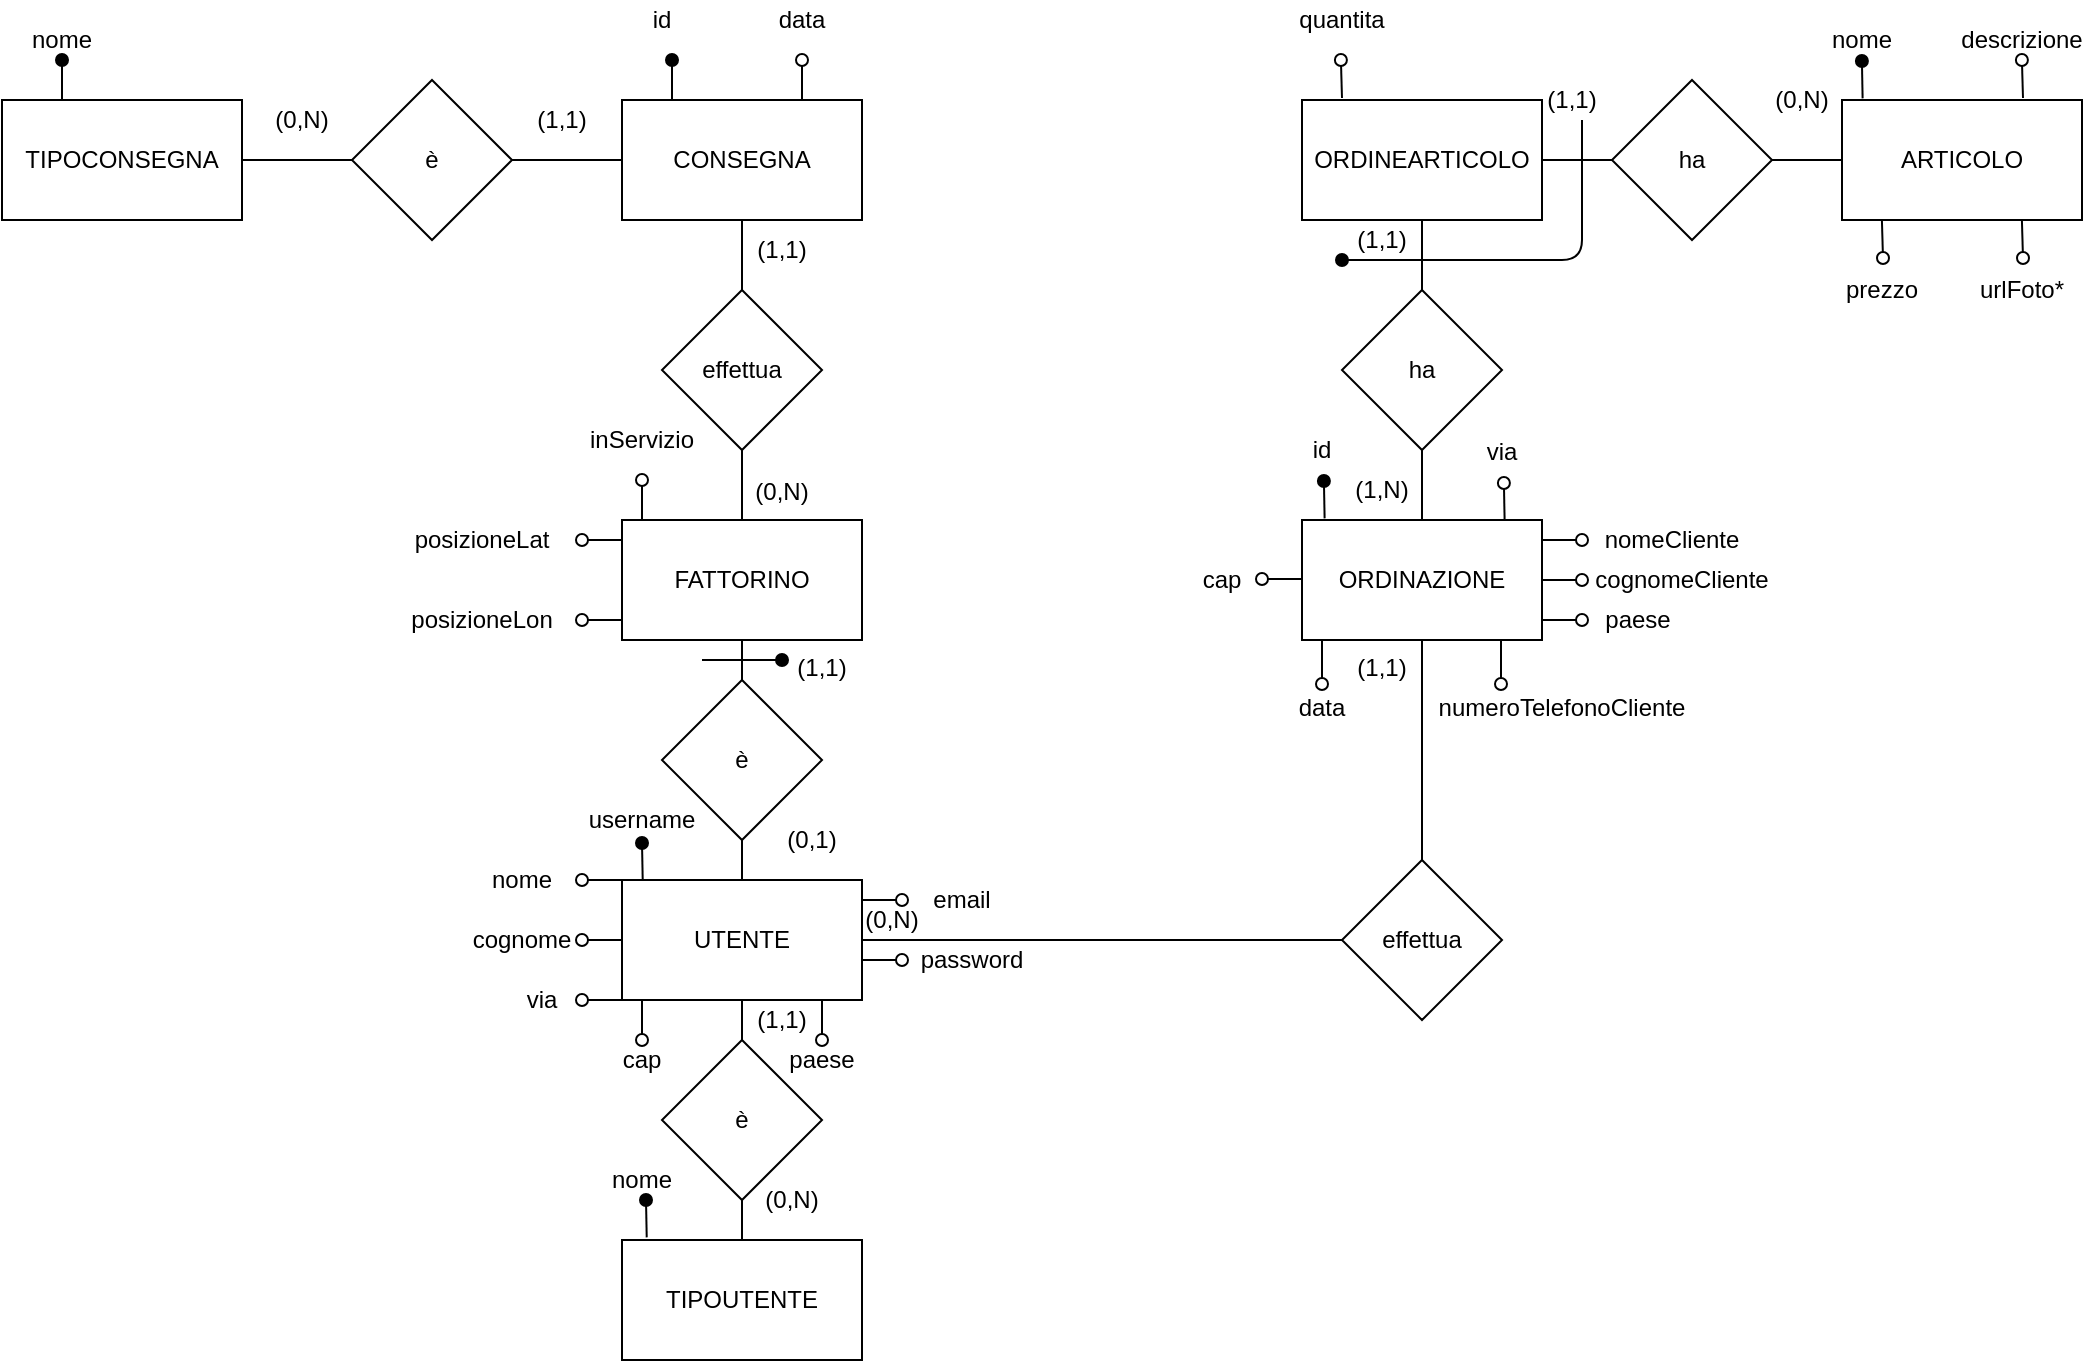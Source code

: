 <mxfile pages="1" version="11.2.8" type="device"><diagram id="e8JV9SumZmlisa8BqtZG" name="Page-1"><mxGraphModel dx="378" dy="252" grid="0" gridSize="10" guides="1" tooltips="1" connect="1" arrows="1" fold="1" page="1" pageScale="1" pageWidth="1169" pageHeight="827" math="0" shadow="0"><root><mxCell id="0"/><mxCell id="1" parent="0"/><mxCell id="w5xRA0cr135hi8hFce6X-33" value="" style="edgeStyle=orthogonalEdgeStyle;rounded=0;orthogonalLoop=1;jettySize=auto;html=1;endArrow=none;endFill=0;" parent="1" source="w5xRA0cr135hi8hFce6X-1" target="w5xRA0cr135hi8hFce6X-10" edge="1"><mxGeometry relative="1" as="geometry"/></mxCell><mxCell id="w5xRA0cr135hi8hFce6X-1" value="FATTORINO" style="rounded=0;whiteSpace=wrap;html=1;" parent="1" vertex="1"><mxGeometry x="390" y="340" width="120" height="60" as="geometry"/></mxCell><mxCell id="w5xRA0cr135hi8hFce6X-25" value="" style="edgeStyle=orthogonalEdgeStyle;rounded=0;orthogonalLoop=1;jettySize=auto;html=1;endArrow=none;endFill=0;" parent="1" source="w5xRA0cr135hi8hFce6X-2" target="w5xRA0cr135hi8hFce6X-9" edge="1"><mxGeometry relative="1" as="geometry"/></mxCell><mxCell id="w5xRA0cr135hi8hFce6X-2" value="UTENTE" style="rounded=0;whiteSpace=wrap;html=1;" parent="1" vertex="1"><mxGeometry x="390" y="520" width="120" height="60" as="geometry"/></mxCell><mxCell id="w5xRA0cr135hi8hFce6X-26" value="" style="edgeStyle=orthogonalEdgeStyle;rounded=0;orthogonalLoop=1;jettySize=auto;html=1;endArrow=none;endFill=0;" parent="1" source="w5xRA0cr135hi8hFce6X-3" target="w5xRA0cr135hi8hFce6X-9" edge="1"><mxGeometry relative="1" as="geometry"/></mxCell><mxCell id="w5xRA0cr135hi8hFce6X-3" value="TIPOUTENTE" style="rounded=0;whiteSpace=wrap;html=1;" parent="1" vertex="1"><mxGeometry x="390" y="700" width="120" height="60" as="geometry"/></mxCell><mxCell id="w5xRA0cr135hi8hFce6X-34" value="" style="edgeStyle=orthogonalEdgeStyle;rounded=0;orthogonalLoop=1;jettySize=auto;html=1;endArrow=none;endFill=0;" parent="1" source="w5xRA0cr135hi8hFce6X-4" target="w5xRA0cr135hi8hFce6X-10" edge="1"><mxGeometry relative="1" as="geometry"/></mxCell><mxCell id="w5xRA0cr135hi8hFce6X-35" value="" style="edgeStyle=orthogonalEdgeStyle;rounded=0;orthogonalLoop=1;jettySize=auto;html=1;endArrow=none;endFill=0;" parent="1" source="w5xRA0cr135hi8hFce6X-4" target="w5xRA0cr135hi8hFce6X-14" edge="1"><mxGeometry relative="1" as="geometry"/></mxCell><mxCell id="w5xRA0cr135hi8hFce6X-4" value="CONSEGNA" style="rounded=0;whiteSpace=wrap;html=1;" parent="1" vertex="1"><mxGeometry x="390" y="130" width="120" height="60" as="geometry"/></mxCell><mxCell id="w5xRA0cr135hi8hFce6X-36" value="" style="edgeStyle=orthogonalEdgeStyle;rounded=0;orthogonalLoop=1;jettySize=auto;html=1;endArrow=none;endFill=0;" parent="1" source="w5xRA0cr135hi8hFce6X-5" target="w5xRA0cr135hi8hFce6X-14" edge="1"><mxGeometry relative="1" as="geometry"/></mxCell><mxCell id="w5xRA0cr135hi8hFce6X-5" value="TIPOCONSEGNA" style="rounded=0;whiteSpace=wrap;html=1;" parent="1" vertex="1"><mxGeometry x="80" y="130" width="120" height="60" as="geometry"/></mxCell><mxCell id="w5xRA0cr135hi8hFce6X-28" value="" style="edgeStyle=orthogonalEdgeStyle;rounded=0;orthogonalLoop=1;jettySize=auto;html=1;endArrow=none;endFill=0;" parent="1" source="w5xRA0cr135hi8hFce6X-6" target="w5xRA0cr135hi8hFce6X-12" edge="1"><mxGeometry relative="1" as="geometry"/></mxCell><mxCell id="w5xRA0cr135hi8hFce6X-29" value="" style="edgeStyle=orthogonalEdgeStyle;rounded=0;orthogonalLoop=1;jettySize=auto;html=1;endArrow=none;endFill=0;" parent="1" source="w5xRA0cr135hi8hFce6X-6" target="w5xRA0cr135hi8hFce6X-16" edge="1"><mxGeometry relative="1" as="geometry"/></mxCell><mxCell id="w5xRA0cr135hi8hFce6X-6" value="ORDINAZIONE" style="rounded=0;whiteSpace=wrap;html=1;" parent="1" vertex="1"><mxGeometry x="730" y="340" width="120" height="60" as="geometry"/></mxCell><mxCell id="w5xRA0cr135hi8hFce6X-30" value="" style="edgeStyle=orthogonalEdgeStyle;rounded=0;orthogonalLoop=1;jettySize=auto;html=1;endArrow=none;endFill=0;" parent="1" source="w5xRA0cr135hi8hFce6X-7" target="w5xRA0cr135hi8hFce6X-16" edge="1"><mxGeometry relative="1" as="geometry"/></mxCell><mxCell id="w5xRA0cr135hi8hFce6X-31" value="" style="edgeStyle=orthogonalEdgeStyle;rounded=0;orthogonalLoop=1;jettySize=auto;html=1;endArrow=none;endFill=0;" parent="1" source="w5xRA0cr135hi8hFce6X-7" target="w5xRA0cr135hi8hFce6X-11" edge="1"><mxGeometry relative="1" as="geometry"/></mxCell><mxCell id="w5xRA0cr135hi8hFce6X-7" value="ORDINEARTICOLO" style="rounded=0;whiteSpace=wrap;html=1;" parent="1" vertex="1"><mxGeometry x="730" y="130" width="120" height="60" as="geometry"/></mxCell><mxCell id="w5xRA0cr135hi8hFce6X-32" value="" style="edgeStyle=orthogonalEdgeStyle;rounded=0;orthogonalLoop=1;jettySize=auto;html=1;endArrow=none;endFill=0;" parent="1" source="w5xRA0cr135hi8hFce6X-8" target="w5xRA0cr135hi8hFce6X-11" edge="1"><mxGeometry relative="1" as="geometry"/></mxCell><mxCell id="w5xRA0cr135hi8hFce6X-8" value="ARTICOLO" style="rounded=0;whiteSpace=wrap;html=1;" parent="1" vertex="1"><mxGeometry x="1000" y="130" width="120" height="60" as="geometry"/></mxCell><mxCell id="w5xRA0cr135hi8hFce6X-9" value="è" style="rhombus;whiteSpace=wrap;html=1;" parent="1" vertex="1"><mxGeometry x="410" y="600" width="80" height="80" as="geometry"/></mxCell><mxCell id="w5xRA0cr135hi8hFce6X-10" value="effettua" style="rhombus;whiteSpace=wrap;html=1;" parent="1" vertex="1"><mxGeometry x="410" y="225" width="80" height="80" as="geometry"/></mxCell><mxCell id="w5xRA0cr135hi8hFce6X-11" value="ha" style="rhombus;whiteSpace=wrap;html=1;" parent="1" vertex="1"><mxGeometry x="885" y="120" width="80" height="80" as="geometry"/></mxCell><mxCell id="fCC6LNToatD7FCnjtCid-39" value="" style="edgeStyle=orthogonalEdgeStyle;rounded=0;orthogonalLoop=1;jettySize=auto;html=1;startArrow=none;startFill=0;endArrow=none;endFill=0;entryX=1;entryY=0.5;entryDx=0;entryDy=0;" parent="1" source="w5xRA0cr135hi8hFce6X-12" target="w5xRA0cr135hi8hFce6X-2" edge="1"><mxGeometry relative="1" as="geometry"><mxPoint x="670" y="550" as="targetPoint"/></mxGeometry></mxCell><mxCell id="w5xRA0cr135hi8hFce6X-12" value="effettua" style="rhombus;whiteSpace=wrap;html=1;" parent="1" vertex="1"><mxGeometry x="750" y="510" width="80" height="80" as="geometry"/></mxCell><mxCell id="w5xRA0cr135hi8hFce6X-14" value="è" style="rhombus;whiteSpace=wrap;html=1;" parent="1" vertex="1"><mxGeometry x="255" y="120" width="80" height="80" as="geometry"/></mxCell><mxCell id="w5xRA0cr135hi8hFce6X-17" value="" style="edgeStyle=orthogonalEdgeStyle;rounded=0;orthogonalLoop=1;jettySize=auto;html=1;endArrow=none;endFill=0;" parent="1" source="w5xRA0cr135hi8hFce6X-15" target="w5xRA0cr135hi8hFce6X-1" edge="1"><mxGeometry relative="1" as="geometry"/></mxCell><mxCell id="w5xRA0cr135hi8hFce6X-18" value="" style="edgeStyle=orthogonalEdgeStyle;rounded=0;orthogonalLoop=1;jettySize=auto;html=1;endArrow=none;endFill=0;" parent="1" source="w5xRA0cr135hi8hFce6X-15" target="w5xRA0cr135hi8hFce6X-2" edge="1"><mxGeometry relative="1" as="geometry"/></mxCell><mxCell id="w5xRA0cr135hi8hFce6X-15" value="è" style="rhombus;whiteSpace=wrap;html=1;" parent="1" vertex="1"><mxGeometry x="410" y="420" width="80" height="80" as="geometry"/></mxCell><mxCell id="w5xRA0cr135hi8hFce6X-16" value="ha" style="rhombus;whiteSpace=wrap;html=1;" parent="1" vertex="1"><mxGeometry x="750" y="225" width="80" height="80" as="geometry"/></mxCell><mxCell id="w5xRA0cr135hi8hFce6X-39" value="" style="endArrow=oval;html=1;endFill=1;exitX=0.25;exitY=0;exitDx=0;exitDy=0;" parent="1" source="w5xRA0cr135hi8hFce6X-5" edge="1"><mxGeometry width="50" height="50" relative="1" as="geometry"><mxPoint x="115" y="400" as="sourcePoint"/><mxPoint x="110" y="110" as="targetPoint"/></mxGeometry></mxCell><mxCell id="w5xRA0cr135hi8hFce6X-42" value="" style="endArrow=oval;html=1;endFill=1;" parent="1" edge="1"><mxGeometry width="50" height="50" relative="1" as="geometry"><mxPoint x="415" y="130" as="sourcePoint"/><mxPoint x="415" y="110" as="targetPoint"/><Array as="points"><mxPoint x="415" y="110"/></Array></mxGeometry></mxCell><mxCell id="w5xRA0cr135hi8hFce6X-43" value="" style="endArrow=oval;html=1;endFill=1;" parent="1" edge="1"><mxGeometry width="50" height="50" relative="1" as="geometry"><mxPoint x="430" y="410" as="sourcePoint"/><mxPoint x="470" y="410" as="targetPoint"/><Array as="points"/></mxGeometry></mxCell><mxCell id="fCC6LNToatD7FCnjtCid-1" value="" style="endArrow=none;html=1;entryX=0.103;entryY=-0.022;entryDx=0;entryDy=0;entryPerimeter=0;startArrow=oval;startFill=1;" parent="1" target="w5xRA0cr135hi8hFce6X-3" edge="1"><mxGeometry width="50" height="50" relative="1" as="geometry"><mxPoint x="402" y="680" as="sourcePoint"/><mxPoint x="360" y="630" as="targetPoint"/></mxGeometry></mxCell><mxCell id="fCC6LNToatD7FCnjtCid-2" value="" style="endArrow=none;html=1;entryX=0.103;entryY=-0.022;entryDx=0;entryDy=0;entryPerimeter=0;startArrow=oval;startFill=1;" parent="1" edge="1"><mxGeometry width="50" height="50" relative="1" as="geometry"><mxPoint x="400" y="501.5" as="sourcePoint"/><mxPoint x="400.36" y="520.18" as="targetPoint"/></mxGeometry></mxCell><mxCell id="fCC6LNToatD7FCnjtCid-3" value="" style="endArrow=none;html=1;entryX=0.103;entryY=-0.022;entryDx=0;entryDy=0;entryPerimeter=0;startArrow=oval;startFill=1;" parent="1" edge="1"><mxGeometry width="50" height="50" relative="1" as="geometry"><mxPoint x="740.952" y="320.5" as="sourcePoint"/><mxPoint x="741.312" y="339.18" as="targetPoint"/></mxGeometry></mxCell><mxCell id="fCC6LNToatD7FCnjtCid-4" value="" style="endArrow=oval;html=1;startArrow=none;startFill=0;endFill=1;entryX=0;entryY=1;entryDx=0;entryDy=0;entryPerimeter=0;" parent="1" target="fCC6LNToatD7FCnjtCid-72" edge="1"><mxGeometry width="50" height="50" relative="1" as="geometry"><mxPoint x="870" y="140" as="sourcePoint"/><mxPoint x="760" y="210" as="targetPoint"/><Array as="points"><mxPoint x="870" y="210"/></Array></mxGeometry></mxCell><mxCell id="fCC6LNToatD7FCnjtCid-5" value="" style="endArrow=none;html=1;entryX=0.103;entryY=-0.022;entryDx=0;entryDy=0;entryPerimeter=0;startArrow=oval;startFill=1;" parent="1" edge="1"><mxGeometry width="50" height="50" relative="1" as="geometry"><mxPoint x="1009.952" y="110.5" as="sourcePoint"/><mxPoint x="1010.312" y="129.18" as="targetPoint"/></mxGeometry></mxCell><mxCell id="fCC6LNToatD7FCnjtCid-6" value="nome" style="text;html=1;strokeColor=none;fillColor=none;align=center;verticalAlign=middle;whiteSpace=wrap;rounded=0;" parent="1" vertex="1"><mxGeometry x="90" y="90" width="40" height="20" as="geometry"/></mxCell><mxCell id="fCC6LNToatD7FCnjtCid-7" value="nome" style="text;html=1;strokeColor=none;fillColor=none;align=center;verticalAlign=middle;whiteSpace=wrap;rounded=0;" parent="1" vertex="1"><mxGeometry x="380" y="660" width="40" height="20" as="geometry"/></mxCell><mxCell id="fCC6LNToatD7FCnjtCid-8" value="id" style="text;html=1;strokeColor=none;fillColor=none;align=center;verticalAlign=middle;whiteSpace=wrap;rounded=0;" parent="1" vertex="1"><mxGeometry x="400" y="80" width="20" height="20" as="geometry"/></mxCell><mxCell id="fCC6LNToatD7FCnjtCid-9" value="" style="endArrow=oval;html=1;endFill=0;" parent="1" edge="1"><mxGeometry width="50" height="50" relative="1" as="geometry"><mxPoint x="480" y="130" as="sourcePoint"/><mxPoint x="480" y="110" as="targetPoint"/><Array as="points"><mxPoint x="480" y="110"/></Array></mxGeometry></mxCell><mxCell id="fCC6LNToatD7FCnjtCid-10" value="data" style="text;html=1;strokeColor=none;fillColor=none;align=center;verticalAlign=middle;whiteSpace=wrap;rounded=0;" parent="1" vertex="1"><mxGeometry x="460" y="80" width="40" height="20" as="geometry"/></mxCell><mxCell id="fCC6LNToatD7FCnjtCid-12" value="" style="endArrow=oval;html=1;endFill=0;" parent="1" edge="1"><mxGeometry width="50" height="50" relative="1" as="geometry"><mxPoint x="390" y="390" as="sourcePoint"/><mxPoint x="370" y="390" as="targetPoint"/><Array as="points"/></mxGeometry></mxCell><mxCell id="fCC6LNToatD7FCnjtCid-13" value="posizioneLon" style="text;html=1;strokeColor=none;fillColor=none;align=center;verticalAlign=middle;whiteSpace=wrap;rounded=0;" parent="1" vertex="1"><mxGeometry x="300" y="380" width="40" height="20" as="geometry"/></mxCell><mxCell id="fCC6LNToatD7FCnjtCid-15" value="" style="endArrow=oval;html=1;endFill=0;" parent="1" edge="1"><mxGeometry width="50" height="50" relative="1" as="geometry"><mxPoint x="390" y="350" as="sourcePoint"/><mxPoint x="370" y="350" as="targetPoint"/><Array as="points"/></mxGeometry></mxCell><mxCell id="fCC6LNToatD7FCnjtCid-16" value="posizioneLat" style="text;html=1;strokeColor=none;fillColor=none;align=center;verticalAlign=middle;whiteSpace=wrap;rounded=0;" parent="1" vertex="1"><mxGeometry x="300" y="340" width="40" height="20" as="geometry"/></mxCell><mxCell id="fCC6LNToatD7FCnjtCid-18" value="" style="endArrow=oval;html=1;endFill=0;" parent="1" edge="1"><mxGeometry width="50" height="50" relative="1" as="geometry"><mxPoint x="400" y="340" as="sourcePoint"/><mxPoint x="400" y="320" as="targetPoint"/><Array as="points"/></mxGeometry></mxCell><mxCell id="fCC6LNToatD7FCnjtCid-19" value="inServizio" style="text;html=1;strokeColor=none;fillColor=none;align=center;verticalAlign=middle;whiteSpace=wrap;rounded=0;" parent="1" vertex="1"><mxGeometry x="380" y="290" width="40" height="20" as="geometry"/></mxCell><mxCell id="fCC6LNToatD7FCnjtCid-20" value="username" style="text;html=1;strokeColor=none;fillColor=none;align=center;verticalAlign=middle;whiteSpace=wrap;rounded=0;" parent="1" vertex="1"><mxGeometry x="380" y="480" width="40" height="20" as="geometry"/></mxCell><mxCell id="fCC6LNToatD7FCnjtCid-22" value="" style="endArrow=none;html=1;startArrow=oval;startFill=0;endFill=0;" parent="1" edge="1"><mxGeometry width="50" height="50" relative="1" as="geometry"><mxPoint x="370" y="520" as="sourcePoint"/><mxPoint x="390" y="520" as="targetPoint"/></mxGeometry></mxCell><mxCell id="fCC6LNToatD7FCnjtCid-23" value="nome" style="text;html=1;strokeColor=none;fillColor=none;align=center;verticalAlign=middle;whiteSpace=wrap;rounded=0;" parent="1" vertex="1"><mxGeometry x="320" y="510" width="40" height="20" as="geometry"/></mxCell><mxCell id="fCC6LNToatD7FCnjtCid-24" value="" style="endArrow=none;html=1;startArrow=oval;startFill=0;endFill=0;" parent="1" edge="1"><mxGeometry width="50" height="50" relative="1" as="geometry"><mxPoint x="370" y="550" as="sourcePoint"/><mxPoint x="390" y="550" as="targetPoint"/></mxGeometry></mxCell><mxCell id="fCC6LNToatD7FCnjtCid-25" value="cognome" style="text;html=1;strokeColor=none;fillColor=none;align=center;verticalAlign=middle;whiteSpace=wrap;rounded=0;" parent="1" vertex="1"><mxGeometry x="320" y="540" width="40" height="20" as="geometry"/></mxCell><mxCell id="fCC6LNToatD7FCnjtCid-28" value="" style="endArrow=none;html=1;startArrow=oval;startFill=0;endFill=0;" parent="1" edge="1"><mxGeometry width="50" height="50" relative="1" as="geometry"><mxPoint x="370" y="580" as="sourcePoint"/><mxPoint x="390" y="580" as="targetPoint"/></mxGeometry></mxCell><mxCell id="fCC6LNToatD7FCnjtCid-29" value="via" style="text;html=1;strokeColor=none;fillColor=none;align=center;verticalAlign=middle;whiteSpace=wrap;rounded=0;" parent="1" vertex="1"><mxGeometry x="330" y="570" width="40" height="20" as="geometry"/></mxCell><mxCell id="fCC6LNToatD7FCnjtCid-30" value="" style="endArrow=none;html=1;startArrow=oval;startFill=0;endFill=0;" parent="1" edge="1"><mxGeometry width="50" height="50" relative="1" as="geometry"><mxPoint x="400" y="600" as="sourcePoint"/><mxPoint x="400" y="580" as="targetPoint"/></mxGeometry></mxCell><mxCell id="fCC6LNToatD7FCnjtCid-31" value="cap" style="text;html=1;strokeColor=none;fillColor=none;align=center;verticalAlign=middle;whiteSpace=wrap;rounded=0;" parent="1" vertex="1"><mxGeometry x="380" y="600" width="40" height="20" as="geometry"/></mxCell><mxCell id="fCC6LNToatD7FCnjtCid-32" value="" style="endArrow=none;html=1;startArrow=oval;startFill=0;endFill=0;" parent="1" edge="1"><mxGeometry width="50" height="50" relative="1" as="geometry"><mxPoint x="490" y="600" as="sourcePoint"/><mxPoint x="490" y="580" as="targetPoint"/></mxGeometry></mxCell><mxCell id="fCC6LNToatD7FCnjtCid-33" value="paese" style="text;html=1;strokeColor=none;fillColor=none;align=center;verticalAlign=middle;whiteSpace=wrap;rounded=0;" parent="1" vertex="1"><mxGeometry x="470" y="600" width="40" height="20" as="geometry"/></mxCell><mxCell id="fCC6LNToatD7FCnjtCid-34" value="" style="endArrow=oval;html=1;startArrow=none;startFill=0;endFill=0;" parent="1" edge="1"><mxGeometry width="50" height="50" relative="1" as="geometry"><mxPoint x="510" y="530" as="sourcePoint"/><mxPoint x="530" y="530" as="targetPoint"/></mxGeometry></mxCell><mxCell id="fCC6LNToatD7FCnjtCid-35" value="email" style="text;html=1;strokeColor=none;fillColor=none;align=center;verticalAlign=middle;whiteSpace=wrap;rounded=0;" parent="1" vertex="1"><mxGeometry x="540" y="520" width="40" height="20" as="geometry"/></mxCell><mxCell id="fCC6LNToatD7FCnjtCid-36" value="" style="endArrow=oval;html=1;startArrow=none;startFill=0;endFill=0;" parent="1" edge="1"><mxGeometry width="50" height="50" relative="1" as="geometry"><mxPoint x="510" y="560" as="sourcePoint"/><mxPoint x="530" y="560" as="targetPoint"/></mxGeometry></mxCell><mxCell id="fCC6LNToatD7FCnjtCid-37" value="password" style="text;html=1;strokeColor=none;fillColor=none;align=center;verticalAlign=middle;whiteSpace=wrap;rounded=0;" parent="1" vertex="1"><mxGeometry x="544.5" y="550" width="40" height="20" as="geometry"/></mxCell><mxCell id="fCC6LNToatD7FCnjtCid-40" value="id" style="text;html=1;strokeColor=none;fillColor=none;align=center;verticalAlign=middle;whiteSpace=wrap;rounded=0;" parent="1" vertex="1"><mxGeometry x="720" y="295" width="40" height="20" as="geometry"/></mxCell><mxCell id="fCC6LNToatD7FCnjtCid-41" value="" style="endArrow=none;html=1;entryX=0.103;entryY=-0.022;entryDx=0;entryDy=0;entryPerimeter=0;startArrow=oval;startFill=0;" parent="1" edge="1"><mxGeometry width="50" height="50" relative="1" as="geometry"><mxPoint x="830.952" y="321.5" as="sourcePoint"/><mxPoint x="831.312" y="340.18" as="targetPoint"/></mxGeometry></mxCell><mxCell id="fCC6LNToatD7FCnjtCid-42" value="via" style="text;html=1;strokeColor=none;fillColor=none;align=center;verticalAlign=middle;whiteSpace=wrap;rounded=0;" parent="1" vertex="1"><mxGeometry x="810" y="296" width="40" height="20" as="geometry"/></mxCell><mxCell id="fCC6LNToatD7FCnjtCid-43" value="" style="endArrow=none;html=1;startArrow=oval;startFill=0;entryX=1;entryY=0.5;entryDx=0;entryDy=0;" parent="1" target="w5xRA0cr135hi8hFce6X-6" edge="1"><mxGeometry width="50" height="50" relative="1" as="geometry"><mxPoint x="870" y="370" as="sourcePoint"/><mxPoint x="853" y="371" as="targetPoint"/></mxGeometry></mxCell><mxCell id="fCC6LNToatD7FCnjtCid-44" value="cognomeCliente" style="text;html=1;strokeColor=none;fillColor=none;align=center;verticalAlign=middle;whiteSpace=wrap;rounded=0;" parent="1" vertex="1"><mxGeometry x="900" y="360" width="40" height="20" as="geometry"/></mxCell><mxCell id="fCC6LNToatD7FCnjtCid-47" value="" style="endArrow=oval;html=1;startArrow=none;startFill=0;entryX=1;entryY=0.5;entryDx=0;entryDy=0;endFill=0;" parent="1" edge="1"><mxGeometry width="50" height="50" relative="1" as="geometry"><mxPoint x="730" y="369.5" as="sourcePoint"/><mxPoint x="710" y="369.5" as="targetPoint"/></mxGeometry></mxCell><mxCell id="fCC6LNToatD7FCnjtCid-48" value="cap" style="text;html=1;strokeColor=none;fillColor=none;align=center;verticalAlign=middle;whiteSpace=wrap;rounded=0;" parent="1" vertex="1"><mxGeometry x="670" y="360" width="40" height="20" as="geometry"/></mxCell><mxCell id="fCC6LNToatD7FCnjtCid-49" value="" style="endArrow=none;html=1;startArrow=oval;startFill=0;" parent="1" edge="1"><mxGeometry width="50" height="50" relative="1" as="geometry"><mxPoint x="749.452" y="110" as="sourcePoint"/><mxPoint x="750" y="129" as="targetPoint"/></mxGeometry></mxCell><mxCell id="fCC6LNToatD7FCnjtCid-50" value="quantita" style="text;html=1;strokeColor=none;fillColor=none;align=center;verticalAlign=middle;whiteSpace=wrap;rounded=0;" parent="1" vertex="1"><mxGeometry x="730" y="80" width="40" height="20" as="geometry"/></mxCell><mxCell id="fCC6LNToatD7FCnjtCid-51" value="nome" style="text;html=1;strokeColor=none;fillColor=none;align=center;verticalAlign=middle;whiteSpace=wrap;rounded=0;" parent="1" vertex="1"><mxGeometry x="990" y="90" width="40" height="20" as="geometry"/></mxCell><mxCell id="fCC6LNToatD7FCnjtCid-52" value="" style="endArrow=none;html=1;startArrow=oval;startFill=0;" parent="1" edge="1"><mxGeometry width="50" height="50" relative="1" as="geometry"><mxPoint x="1089.952" y="110" as="sourcePoint"/><mxPoint x="1090.5" y="129" as="targetPoint"/></mxGeometry></mxCell><mxCell id="fCC6LNToatD7FCnjtCid-54" value="" style="endArrow=oval;html=1;startArrow=none;startFill=0;endFill=0;" parent="1" edge="1"><mxGeometry width="50" height="50" relative="1" as="geometry"><mxPoint x="1019.952" y="190" as="sourcePoint"/><mxPoint x="1020.5" y="209" as="targetPoint"/></mxGeometry></mxCell><mxCell id="fCC6LNToatD7FCnjtCid-55" value="" style="endArrow=oval;html=1;startArrow=none;startFill=0;endFill=0;" parent="1" edge="1"><mxGeometry width="50" height="50" relative="1" as="geometry"><mxPoint x="1089.952" y="190" as="sourcePoint"/><mxPoint x="1090.5" y="209" as="targetPoint"/></mxGeometry></mxCell><mxCell id="fCC6LNToatD7FCnjtCid-56" value="descrizione" style="text;html=1;strokeColor=none;fillColor=none;align=center;verticalAlign=middle;whiteSpace=wrap;rounded=0;" parent="1" vertex="1"><mxGeometry x="1070" y="90" width="40" height="20" as="geometry"/></mxCell><mxCell id="fCC6LNToatD7FCnjtCid-57" value="prezzo" style="text;html=1;strokeColor=none;fillColor=none;align=center;verticalAlign=middle;whiteSpace=wrap;rounded=0;" parent="1" vertex="1"><mxGeometry x="1000" y="215" width="40" height="20" as="geometry"/></mxCell><mxCell id="fCC6LNToatD7FCnjtCid-58" value="urlFoto*" style="text;html=1;strokeColor=none;fillColor=none;align=center;verticalAlign=middle;whiteSpace=wrap;rounded=0;" parent="1" vertex="1"><mxGeometry x="1070" y="215" width="40" height="20" as="geometry"/></mxCell><mxCell id="fCC6LNToatD7FCnjtCid-59" value="(0,N)" style="text;html=1;strokeColor=none;fillColor=none;align=center;verticalAlign=middle;whiteSpace=wrap;rounded=0;" parent="1" vertex="1"><mxGeometry x="210" y="130" width="40" height="20" as="geometry"/></mxCell><mxCell id="fCC6LNToatD7FCnjtCid-60" value="(1,1)" style="text;html=1;strokeColor=none;fillColor=none;align=center;verticalAlign=middle;whiteSpace=wrap;rounded=0;" parent="1" vertex="1"><mxGeometry x="340" y="130" width="40" height="20" as="geometry"/></mxCell><mxCell id="fCC6LNToatD7FCnjtCid-61" value="(1,1)" style="text;html=1;strokeColor=none;fillColor=none;align=center;verticalAlign=middle;whiteSpace=wrap;rounded=0;" parent="1" vertex="1"><mxGeometry x="450" y="195" width="40" height="20" as="geometry"/></mxCell><mxCell id="fCC6LNToatD7FCnjtCid-62" value="(0,N)" style="text;html=1;strokeColor=none;fillColor=none;align=center;verticalAlign=middle;whiteSpace=wrap;rounded=0;" parent="1" vertex="1"><mxGeometry x="450" y="316" width="40" height="20" as="geometry"/></mxCell><mxCell id="fCC6LNToatD7FCnjtCid-63" value="(1,1)" style="text;html=1;strokeColor=none;fillColor=none;align=center;verticalAlign=middle;whiteSpace=wrap;rounded=0;" parent="1" vertex="1"><mxGeometry x="470" y="403.5" width="40" height="20" as="geometry"/></mxCell><mxCell id="fCC6LNToatD7FCnjtCid-64" value="(0,1)" style="text;html=1;strokeColor=none;fillColor=none;align=center;verticalAlign=middle;whiteSpace=wrap;rounded=0;" parent="1" vertex="1"><mxGeometry x="464.5" y="490" width="40" height="20" as="geometry"/></mxCell><mxCell id="fCC6LNToatD7FCnjtCid-65" value="(0,N)" style="text;html=1;strokeColor=none;fillColor=none;align=center;verticalAlign=middle;whiteSpace=wrap;rounded=0;" parent="1" vertex="1"><mxGeometry x="454.5" y="670" width="40" height="20" as="geometry"/></mxCell><mxCell id="fCC6LNToatD7FCnjtCid-66" value="(1,1)" style="text;html=1;strokeColor=none;fillColor=none;align=center;verticalAlign=middle;whiteSpace=wrap;rounded=0;" parent="1" vertex="1"><mxGeometry x="450" y="580" width="40" height="20" as="geometry"/></mxCell><mxCell id="fCC6LNToatD7FCnjtCid-67" value="(1,1)" style="text;html=1;strokeColor=none;fillColor=none;align=center;verticalAlign=middle;whiteSpace=wrap;rounded=0;" parent="1" vertex="1"><mxGeometry x="750" y="403.5" width="40" height="20" as="geometry"/></mxCell><mxCell id="fCC6LNToatD7FCnjtCid-68" value="(0,N)" style="text;html=1;strokeColor=none;fillColor=none;align=center;verticalAlign=middle;whiteSpace=wrap;rounded=0;" parent="1" vertex="1"><mxGeometry x="504.5" y="530" width="40" height="20" as="geometry"/></mxCell><mxCell id="fCC6LNToatD7FCnjtCid-69" value="(1,N)" style="text;html=1;strokeColor=none;fillColor=none;align=center;verticalAlign=middle;whiteSpace=wrap;rounded=0;" parent="1" vertex="1"><mxGeometry x="750" y="315" width="40" height="20" as="geometry"/></mxCell><mxCell id="fCC6LNToatD7FCnjtCid-72" value="(1,1)" style="text;html=1;strokeColor=none;fillColor=none;align=center;verticalAlign=middle;whiteSpace=wrap;rounded=0;" parent="1" vertex="1"><mxGeometry x="750" y="190" width="40" height="20" as="geometry"/></mxCell><mxCell id="fCC6LNToatD7FCnjtCid-73" value="(1,1)" style="text;html=1;strokeColor=none;fillColor=none;align=center;verticalAlign=middle;whiteSpace=wrap;rounded=0;" parent="1" vertex="1"><mxGeometry x="845" y="120" width="40" height="20" as="geometry"/></mxCell><mxCell id="fCC6LNToatD7FCnjtCid-74" value="(0,N)" style="text;html=1;strokeColor=none;fillColor=none;align=center;verticalAlign=middle;whiteSpace=wrap;rounded=0;" parent="1" vertex="1"><mxGeometry x="960" y="120" width="40" height="20" as="geometry"/></mxCell><mxCell id="fCC6LNToatD7FCnjtCid-78" value="" style="endArrow=none;html=1;startArrow=oval;startFill=0;" parent="1" edge="1"><mxGeometry width="50" height="50" relative="1" as="geometry"><mxPoint x="829.5" y="422" as="sourcePoint"/><mxPoint x="829.5" y="400" as="targetPoint"/></mxGeometry></mxCell><mxCell id="fCC6LNToatD7FCnjtCid-79" value="numeroTelefonoCliente" style="text;html=1;strokeColor=none;fillColor=none;align=center;verticalAlign=middle;whiteSpace=wrap;rounded=0;" parent="1" vertex="1"><mxGeometry x="840" y="423.5" width="40" height="20" as="geometry"/></mxCell><mxCell id="fCC6LNToatD7FCnjtCid-80" value="" style="endArrow=none;html=1;startArrow=oval;startFill=0;" parent="1" edge="1"><mxGeometry width="50" height="50" relative="1" as="geometry"><mxPoint x="740" y="422" as="sourcePoint"/><mxPoint x="740" y="400" as="targetPoint"/></mxGeometry></mxCell><mxCell id="fCC6LNToatD7FCnjtCid-81" value="data" style="text;html=1;strokeColor=none;fillColor=none;align=center;verticalAlign=middle;whiteSpace=wrap;rounded=0;" parent="1" vertex="1"><mxGeometry x="720" y="423.5" width="40" height="20" as="geometry"/></mxCell><mxCell id="aBypKDyvjiTgpgbw2-Rd-2" value="" style="endArrow=none;html=1;startArrow=oval;startFill=0;entryX=1;entryY=0.5;entryDx=0;entryDy=0;" edge="1" parent="1"><mxGeometry width="50" height="50" relative="1" as="geometry"><mxPoint x="870" y="350" as="sourcePoint"/><mxPoint x="850" y="350" as="targetPoint"/></mxGeometry></mxCell><mxCell id="aBypKDyvjiTgpgbw2-Rd-3" value="" style="endArrow=none;html=1;startArrow=oval;startFill=0;entryX=1;entryY=0.5;entryDx=0;entryDy=0;" edge="1" parent="1"><mxGeometry width="50" height="50" relative="1" as="geometry"><mxPoint x="870" y="390" as="sourcePoint"/><mxPoint x="850" y="390" as="targetPoint"/></mxGeometry></mxCell><mxCell id="aBypKDyvjiTgpgbw2-Rd-4" value="paese" style="text;html=1;strokeColor=none;fillColor=none;align=center;verticalAlign=middle;whiteSpace=wrap;rounded=0;" vertex="1" parent="1"><mxGeometry x="877.5" y="380" width="40" height="20" as="geometry"/></mxCell><mxCell id="aBypKDyvjiTgpgbw2-Rd-5" value="nomeCliente" style="text;html=1;strokeColor=none;fillColor=none;align=center;verticalAlign=middle;whiteSpace=wrap;rounded=0;" vertex="1" parent="1"><mxGeometry x="894.5" y="340" width="40" height="20" as="geometry"/></mxCell></root></mxGraphModel></diagram></mxfile>